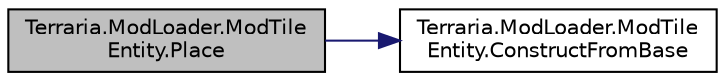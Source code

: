 digraph "Terraria.ModLoader.ModTileEntity.Place"
{
 // LATEX_PDF_SIZE
  edge [fontname="Helvetica",fontsize="10",labelfontname="Helvetica",labelfontsize="10"];
  node [fontname="Helvetica",fontsize="10",shape=record];
  rankdir="LR";
  Node1 [label="Terraria.ModLoader.ModTile\lEntity.Place",height=0.2,width=0.4,color="black", fillcolor="grey75", style="filled", fontcolor="black",tooltip="A helper method that places this kind of tile entity in the given coordinates for you."];
  Node1 -> Node2 [color="midnightblue",fontsize="10",style="solid",fontname="Helvetica"];
  Node2 [label="Terraria.ModLoader.ModTile\lEntity.ConstructFromBase",height=0.2,width=0.4,color="black", fillcolor="white", style="filled",URL="$class_terraria_1_1_mod_loader_1_1_mod_tile_entity.html#a0a022f7b80deccc7ee66aa262a2ea261",tooltip="Returns a new ModTileEntity with the same class, mod, name, and type as the parameter...."];
}
